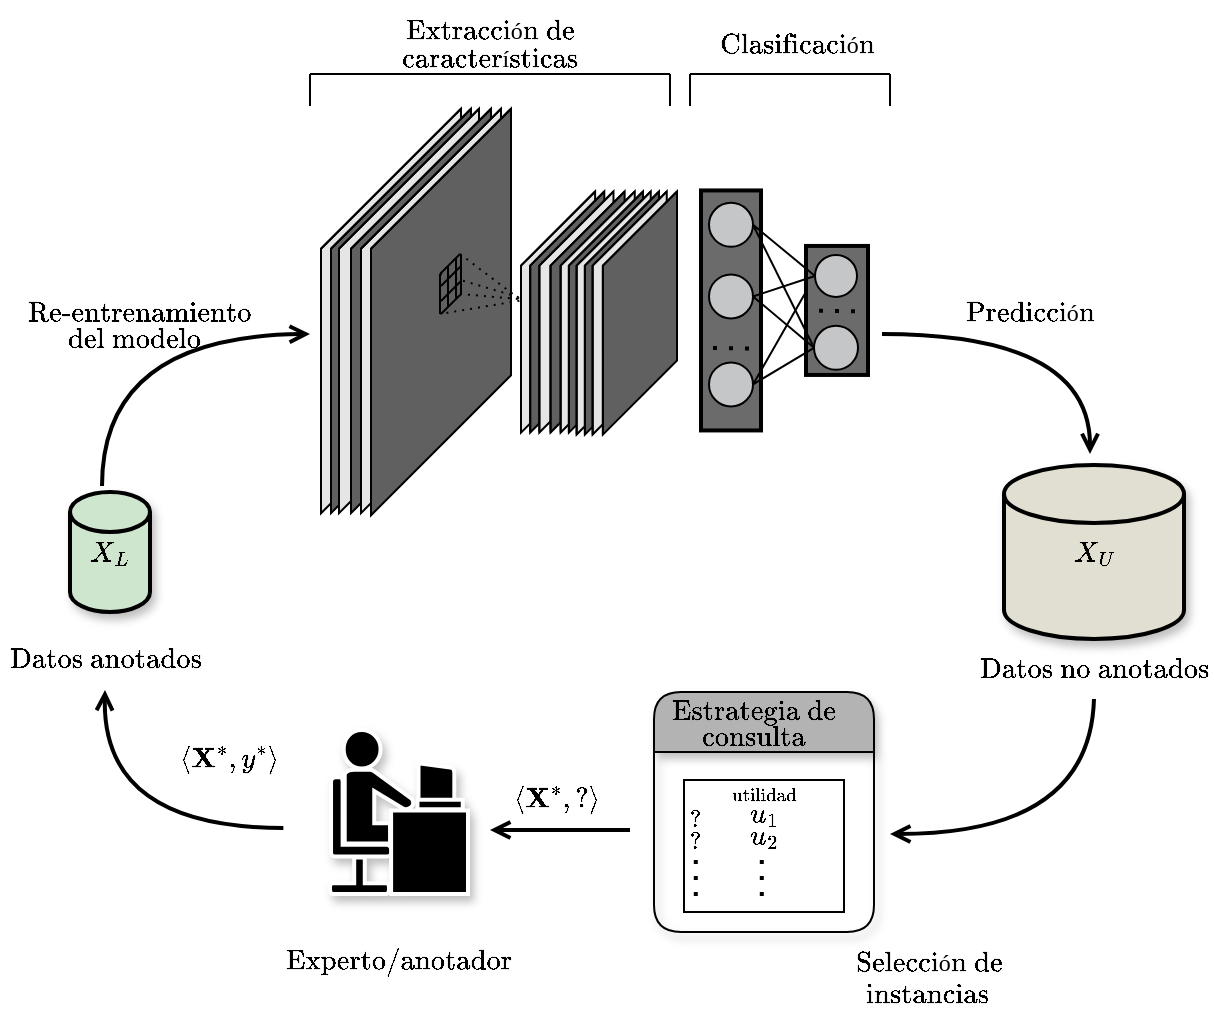 <mxfile version="26.2.9">
  <diagram name="Page-1" id="JL4u2mxxelMSc-7fmqD8">
    <mxGraphModel dx="2659" dy="1301" grid="1" gridSize="5" guides="1" tooltips="1" connect="1" arrows="1" fold="1" page="1" pageScale="1" pageWidth="595" pageHeight="842" math="1" shadow="0">
      <root>
        <mxCell id="0" />
        <mxCell id="1" parent="0" />
        <mxCell id="rzx6ohKTUv5QluDNxmhI-7" value="$$X_L$$" style="strokeWidth=2;html=1;shape=mxgraph.flowchart.database;whiteSpace=wrap;fillColor=#CFE6CE;shadow=1;" parent="1" vertex="1">
          <mxGeometry x="-1480" y="-491" width="40" height="60" as="geometry" />
        </mxCell>
        <mxCell id="rzx6ohKTUv5QluDNxmhI-8" value="$$X_U$$" style="strokeWidth=2;html=1;shape=mxgraph.flowchart.database;whiteSpace=wrap;fillColor=#E1DFD2;shadow=1;" parent="1" vertex="1">
          <mxGeometry x="-1013" y="-504.5" width="90" height="87" as="geometry" />
        </mxCell>
        <mxCell id="rzx6ohKTUv5QluDNxmhI-9" value="" style="shape=mxgraph.cisco.people.androgenous_person;html=1;pointerEvents=1;dashed=0;fillColor=#000000;strokeColor=#ffffff;strokeWidth=2;verticalLabelPosition=bottom;verticalAlign=top;align=center;outlineConnect=0;shadow=1;" parent="1" vertex="1">
          <mxGeometry x="-1350" y="-372" width="69" height="82" as="geometry" />
        </mxCell>
        <mxCell id="rzx6ohKTUv5QluDNxmhI-10" value="" style="swimlane;rounded=1;fillColor=#B3B3B3;swimlaneLine=1;shadow=1;glass=0;swimlaneFillColor=none;gradientColor=none;whiteSpace=wrap;html=1;fontColor=default;labelBackgroundColor=none;labelBorderColor=none;textShadow=0;startSize=30;" parent="1" vertex="1">
          <mxGeometry x="-1188" y="-391" width="110" height="120" as="geometry">
            <mxRectangle x="-851" y="20" width="140" height="30" as="alternateBounds" />
          </mxGeometry>
        </mxCell>
        <mxCell id="rzx6ohKTUv5QluDNxmhI-11" value="" style="rounded=0;whiteSpace=wrap;html=1;" parent="rzx6ohKTUv5QluDNxmhI-10" vertex="1">
          <mxGeometry x="15" y="44" width="80" height="66" as="geometry" />
        </mxCell>
        <mxCell id="rzx6ohKTUv5QluDNxmhI-12" value="&lt;font style=&quot;font-size: 8px;&quot;&gt;$$\text{utilidad}$$&lt;/font&gt;" style="text;html=1;align=center;verticalAlign=middle;whiteSpace=wrap;rounded=0;" parent="rzx6ohKTUv5QluDNxmhI-10" vertex="1">
          <mxGeometry x="10" y="44" width="90" height="16" as="geometry" />
        </mxCell>
        <mxCell id="rzx6ohKTUv5QluDNxmhI-13" value="$$\text{Estrategia de}$$" style="text;html=1;align=center;verticalAlign=middle;whiteSpace=wrap;rounded=0;" parent="rzx6ohKTUv5QluDNxmhI-10" vertex="1">
          <mxGeometry x="20" width="60" height="20" as="geometry" />
        </mxCell>
        <mxCell id="rzx6ohKTUv5QluDNxmhI-14" value="$$\text{consulta}$$" style="text;html=1;align=center;verticalAlign=middle;whiteSpace=wrap;rounded=0;" parent="rzx6ohKTUv5QluDNxmhI-10" vertex="1">
          <mxGeometry x="20" y="13" width="60" height="20" as="geometry" />
        </mxCell>
        <mxCell id="rzx6ohKTUv5QluDNxmhI-15" value="$$u_1$$" style="text;html=1;align=center;verticalAlign=middle;whiteSpace=wrap;rounded=0;" parent="rzx6ohKTUv5QluDNxmhI-10" vertex="1">
          <mxGeometry x="46" y="55" width="18" height="11" as="geometry" />
        </mxCell>
        <mxCell id="rzx6ohKTUv5QluDNxmhI-16" value="$$u_2$$" style="text;html=1;align=center;verticalAlign=middle;whiteSpace=wrap;rounded=0;" parent="rzx6ohKTUv5QluDNxmhI-10" vertex="1">
          <mxGeometry x="46" y="66" width="18" height="11" as="geometry" />
        </mxCell>
        <mxCell id="rzx6ohKTUv5QluDNxmhI-17" value="&lt;font style=&quot;font-size: 10px;&quot;&gt;$$?$$&lt;/font&gt;" style="text;html=1;align=center;verticalAlign=middle;whiteSpace=wrap;rounded=0;" parent="rzx6ohKTUv5QluDNxmhI-10" vertex="1">
          <mxGeometry x="12" y="58" width="18" height="11" as="geometry" />
        </mxCell>
        <mxCell id="rzx6ohKTUv5QluDNxmhI-18" value="" style="endArrow=none;dashed=1;html=1;dashPattern=1 3;strokeWidth=2;rounded=0;" parent="rzx6ohKTUv5QluDNxmhI-10" edge="1">
          <mxGeometry width="50" height="50" relative="1" as="geometry">
            <mxPoint x="20.9" y="102" as="sourcePoint" />
            <mxPoint x="20.9" y="82" as="targetPoint" />
          </mxGeometry>
        </mxCell>
        <mxCell id="rzx6ohKTUv5QluDNxmhI-19" value="&lt;font style=&quot;font-size: 10px;&quot;&gt;$$?$$&lt;/font&gt;" style="text;html=1;align=center;verticalAlign=middle;whiteSpace=wrap;rounded=0;" parent="1" vertex="1">
          <mxGeometry x="-1176" y="-322" width="18" height="11" as="geometry" />
        </mxCell>
        <mxCell id="rzx6ohKTUv5QluDNxmhI-20" value="" style="endArrow=none;dashed=1;html=1;dashPattern=1 3;strokeWidth=2;rounded=0;" parent="1" edge="1">
          <mxGeometry width="50" height="50" relative="1" as="geometry">
            <mxPoint x="-1134.1" y="-289" as="sourcePoint" />
            <mxPoint x="-1134.1" y="-309" as="targetPoint" />
          </mxGeometry>
        </mxCell>
        <mxCell id="rzx6ohKTUv5QluDNxmhI-21" value="$$\text{Datos anotados}$$" style="text;html=1;align=center;verticalAlign=middle;whiteSpace=wrap;rounded=0;" parent="1" vertex="1">
          <mxGeometry x="-1515" y="-422" width="105" height="30" as="geometry" />
        </mxCell>
        <mxCell id="rzx6ohKTUv5QluDNxmhI-22" value="$$\text{Datos no anotados}$$" style="text;html=1;align=center;verticalAlign=middle;whiteSpace=wrap;rounded=0;" parent="1" vertex="1">
          <mxGeometry x="-1027" y="-417.5" width="118" height="30" as="geometry" />
        </mxCell>
        <mxCell id="rzx6ohKTUv5QluDNxmhI-23" value="$$\text{Experto/anotador}$$" style="text;html=1;align=center;verticalAlign=middle;whiteSpace=wrap;rounded=0;" parent="1" vertex="1">
          <mxGeometry x="-1345" y="-271" width="60" height="30" as="geometry" />
        </mxCell>
        <mxCell id="rzx6ohKTUv5QluDNxmhI-24" value="" style="endArrow=open;html=1;rounded=0;exitX=0.5;exitY=1;exitDx=0;exitDy=0;curved=1;endFill=0;strokeWidth=2;" parent="1" source="rzx6ohKTUv5QluDNxmhI-22" edge="1">
          <mxGeometry width="50" height="50" relative="1" as="geometry">
            <mxPoint x="-926" y="-378.5" as="sourcePoint" />
            <mxPoint x="-1070" y="-320" as="targetPoint" />
            <Array as="points">
              <mxPoint x="-970" y="-320" />
            </Array>
          </mxGeometry>
        </mxCell>
        <mxCell id="rzx6ohKTUv5QluDNxmhI-25" value="" style="endArrow=open;html=1;rounded=0;entryX=0.5;entryY=1;entryDx=0;entryDy=0;exitX=0.01;exitY=0.5;exitDx=0;exitDy=0;exitPerimeter=0;strokeWidth=2;endFill=0;curved=1;" parent="1" target="rzx6ohKTUv5QluDNxmhI-21" edge="1">
          <mxGeometry width="50" height="50" relative="1" as="geometry">
            <mxPoint x="-1373.31" y="-323" as="sourcePoint" />
            <mxPoint x="-1464" y="-384" as="targetPoint" />
            <Array as="points">
              <mxPoint x="-1464" y="-323" />
            </Array>
          </mxGeometry>
        </mxCell>
        <mxCell id="rzx6ohKTUv5QluDNxmhI-26" value="" style="endArrow=open;html=1;rounded=0;endFill=0;strokeWidth=2;" parent="1" edge="1">
          <mxGeometry width="50" height="50" relative="1" as="geometry">
            <mxPoint x="-1200" y="-322" as="sourcePoint" />
            <mxPoint x="-1270" y="-322" as="targetPoint" />
          </mxGeometry>
        </mxCell>
        <mxCell id="rzx6ohKTUv5QluDNxmhI-27" value="" style="endArrow=open;html=1;rounded=0;exitX=0.5;exitY=0;exitDx=0;exitDy=0;exitPerimeter=0;strokeWidth=2;endFill=0;curved=1;" parent="1" edge="1">
          <mxGeometry width="50" height="50" relative="1" as="geometry">
            <mxPoint x="-1464" y="-494.0" as="sourcePoint" />
            <mxPoint x="-1360" y="-570" as="targetPoint" />
            <Array as="points">
              <mxPoint x="-1464" y="-569" />
            </Array>
          </mxGeometry>
        </mxCell>
        <mxCell id="rzx6ohKTUv5QluDNxmhI-28" value="" style="endArrow=open;html=1;rounded=0;strokeWidth=2;endFill=0;curved=1;" parent="1" edge="1">
          <mxGeometry width="50" height="50" relative="1" as="geometry">
            <mxPoint x="-1074" y="-570" as="sourcePoint" />
            <mxPoint x="-970" y="-510" as="targetPoint" />
            <Array as="points">
              <mxPoint x="-970" y="-570" />
            </Array>
          </mxGeometry>
        </mxCell>
        <mxCell id="rzx6ohKTUv5QluDNxmhI-29" value="$$\text{Re-entrenamiento}$$" style="text;html=1;align=center;verticalAlign=middle;whiteSpace=wrap;rounded=0;" parent="1" vertex="1">
          <mxGeometry x="-1475" y="-596" width="60" height="30" as="geometry" />
        </mxCell>
        <mxCell id="rzx6ohKTUv5QluDNxmhI-30" value="$$\text{del modelo}$$" style="text;html=1;align=center;verticalAlign=middle;whiteSpace=wrap;rounded=0;" parent="1" vertex="1">
          <mxGeometry x="-1478" y="-582" width="60" height="30" as="geometry" />
        </mxCell>
        <mxCell id="rzx6ohKTUv5QluDNxmhI-31" value="$$\text{Predicción}$$" style="text;html=1;align=center;verticalAlign=middle;whiteSpace=wrap;rounded=0;" parent="1" vertex="1">
          <mxGeometry x="-1030" y="-596" width="60" height="30" as="geometry" />
        </mxCell>
        <mxCell id="rzx6ohKTUv5QluDNxmhI-32" value="$$\text{Selección de}$$" style="text;html=1;align=center;verticalAlign=middle;whiteSpace=wrap;rounded=0;" parent="1" vertex="1">
          <mxGeometry x="-1080" y="-271" width="60" height="30" as="geometry" />
        </mxCell>
        <mxCell id="rzx6ohKTUv5QluDNxmhI-33" value="$$\text{instancias}$$" style="text;html=1;align=center;verticalAlign=middle;whiteSpace=wrap;rounded=0;" parent="1" vertex="1">
          <mxGeometry x="-1081" y="-255" width="60" height="30" as="geometry" />
        </mxCell>
        <mxCell id="rzx6ohKTUv5QluDNxmhI-34" value="$$\langle\textbf{X}^{*},?\rangle$$" style="text;html=1;align=center;verticalAlign=middle;whiteSpace=wrap;rounded=0;" parent="1" vertex="1">
          <mxGeometry x="-1265.97" y="-352" width="60" height="30" as="geometry" />
        </mxCell>
        <mxCell id="rzx6ohKTUv5QluDNxmhI-35" value="$$\langle\textbf{X}^{*},y^{*}\rangle$$" style="text;html=1;align=center;verticalAlign=middle;whiteSpace=wrap;rounded=0;" parent="1" vertex="1">
          <mxGeometry x="-1430" y="-372" width="60" height="30" as="geometry" />
        </mxCell>
        <mxCell id="rzx6ohKTUv5QluDNxmhI-140" value="" style="shape=cube;whiteSpace=wrap;html=1;boundedLbl=1;backgroundOutline=1;darkOpacity=0.05;darkOpacity2=0.1;flipH=1;size=70;" parent="1" vertex="1">
          <mxGeometry x="-1354.5" y="-682.63" width="70" height="202.27" as="geometry" />
        </mxCell>
        <mxCell id="rzx6ohKTUv5QluDNxmhI-141" value="" style="shape=cube;whiteSpace=wrap;html=1;boundedLbl=1;backgroundOutline=1;darkOpacity=0.05;darkOpacity2=0.1;flipH=1;size=70;fillColor=#6B6B6B;strokeColor=#000000;" parent="1" vertex="1">
          <mxGeometry x="-1349.5" y="-682.63" width="70" height="202.2" as="geometry" />
        </mxCell>
        <mxCell id="rzx6ohKTUv5QluDNxmhI-142" value="" style="shape=cube;whiteSpace=wrap;html=1;boundedLbl=1;backgroundOutline=1;darkOpacity=0.05;darkOpacity2=0.1;flipH=1;size=70;" parent="1" vertex="1">
          <mxGeometry x="-1345.5" y="-682.63" width="70" height="202.2" as="geometry" />
        </mxCell>
        <mxCell id="rzx6ohKTUv5QluDNxmhI-143" value="" style="shape=cube;whiteSpace=wrap;html=1;boundedLbl=1;backgroundOutline=1;darkOpacity=0.05;darkOpacity2=0.1;flipH=1;size=70;fillColor=#6B6B6B;strokeColor=#000000;" parent="1" vertex="1">
          <mxGeometry x="-1339.5" y="-682.63" width="70" height="202.2" as="geometry" />
        </mxCell>
        <mxCell id="rzx6ohKTUv5QluDNxmhI-144" value="" style="shape=cube;whiteSpace=wrap;html=1;boundedLbl=1;backgroundOutline=1;darkOpacity=0.05;darkOpacity2=0.1;flipH=1;size=70;" parent="1" vertex="1">
          <mxGeometry x="-1334.5" y="-682.63" width="70" height="202.2" as="geometry" />
        </mxCell>
        <mxCell id="rzx6ohKTUv5QluDNxmhI-145" value="" style="shape=cube;whiteSpace=wrap;html=1;boundedLbl=1;backgroundOutline=1;darkOpacity=0.05;darkOpacity2=0.1;flipH=1;size=70;fillColor=#6B6B6B;strokeColor=#000000;" parent="1" vertex="1">
          <mxGeometry x="-1329.5" y="-682.63" width="70" height="203.27" as="geometry" />
        </mxCell>
        <mxCell id="rzx6ohKTUv5QluDNxmhI-148" value="" style="shape=cube;whiteSpace=wrap;html=1;boundedLbl=1;backgroundOutline=1;darkOpacity=0.05;darkOpacity2=0.1;flipH=1;size=70;" parent="1" vertex="1">
          <mxGeometry x="-1254.5" y="-641.24" width="37.06" height="120.55" as="geometry" />
        </mxCell>
        <mxCell id="rzx6ohKTUv5QluDNxmhI-149" value="" style="shape=cube;whiteSpace=wrap;html=1;boundedLbl=1;backgroundOutline=1;darkOpacity=0.05;darkOpacity2=0.1;flipH=1;size=70;fillColor=#6B6B6B;strokeColor=#000000;" parent="1" vertex="1">
          <mxGeometry x="-1249.91" y="-641.24" width="37.06" height="120.5" as="geometry" />
        </mxCell>
        <mxCell id="rzx6ohKTUv5QluDNxmhI-150" value="" style="shape=cube;whiteSpace=wrap;html=1;boundedLbl=1;backgroundOutline=1;darkOpacity=0.05;darkOpacity2=0.1;flipH=1;size=70;" parent="1" vertex="1">
          <mxGeometry x="-1245.32" y="-641.24" width="37.06" height="120.5" as="geometry" />
        </mxCell>
        <mxCell id="rzx6ohKTUv5QluDNxmhI-151" value="" style="shape=cube;whiteSpace=wrap;html=1;boundedLbl=1;backgroundOutline=1;darkOpacity=0.05;darkOpacity2=0.1;flipH=1;size=70;fillColor=#6B6B6B;strokeColor=#000000;" parent="1" vertex="1">
          <mxGeometry x="-1239.74" y="-641.24" width="37.06" height="120.5" as="geometry" />
        </mxCell>
        <mxCell id="rzx6ohKTUv5QluDNxmhI-152" value="" style="shape=cube;whiteSpace=wrap;html=1;boundedLbl=1;backgroundOutline=1;darkOpacity=0.05;darkOpacity2=0.1;flipH=1;size=70;" parent="1" vertex="1">
          <mxGeometry x="-1234.68" y="-641.24" width="37.06" height="120.5" as="geometry" />
        </mxCell>
        <mxCell id="rzx6ohKTUv5QluDNxmhI-153" value="" style="shape=cube;whiteSpace=wrap;html=1;boundedLbl=1;backgroundOutline=1;darkOpacity=0.05;darkOpacity2=0.1;flipH=1;size=70;fillColor=#6B6B6B;strokeColor=#000000;" parent="1" vertex="1">
          <mxGeometry x="-1230.56" y="-641.24" width="37.06" height="120.55" as="geometry" />
        </mxCell>
        <mxCell id="rzx6ohKTUv5QluDNxmhI-154" value="" style="shape=cube;whiteSpace=wrap;html=1;boundedLbl=1;backgroundOutline=1;darkOpacity=0.05;darkOpacity2=0.1;flipH=1;size=70;" parent="1" vertex="1">
          <mxGeometry x="-1226.68" y="-641.24" width="37.06" height="121.5" as="geometry" />
        </mxCell>
        <mxCell id="rzx6ohKTUv5QluDNxmhI-155" value="" style="shape=cube;whiteSpace=wrap;html=1;boundedLbl=1;backgroundOutline=1;darkOpacity=0.05;darkOpacity2=0.1;flipH=1;size=70;fillColor=#6B6B6B;strokeColor=#000000;" parent="1" vertex="1">
          <mxGeometry x="-1222.56" y="-641.24" width="37.06" height="121.55" as="geometry" />
        </mxCell>
        <mxCell id="rzx6ohKTUv5QluDNxmhI-156" value="" style="shape=cube;whiteSpace=wrap;html=1;boundedLbl=1;backgroundOutline=1;darkOpacity=0.05;darkOpacity2=0.1;flipH=1;size=70;" parent="1" vertex="1">
          <mxGeometry x="-1218.68" y="-641.24" width="37.06" height="121.5" as="geometry" />
        </mxCell>
        <mxCell id="rzx6ohKTUv5QluDNxmhI-157" value="" style="shape=cube;whiteSpace=wrap;html=1;boundedLbl=1;backgroundOutline=1;darkOpacity=0.05;darkOpacity2=0.1;flipH=1;size=70;fillColor=#6B6B6B;strokeColor=#000000;" parent="1" vertex="1">
          <mxGeometry x="-1213.56" y="-641.24" width="37.06" height="121.55" as="geometry" />
        </mxCell>
        <mxCell id="rzx6ohKTUv5QluDNxmhI-163" value="" style="group;rotation=0;fillColor=#6B6B6B;strokeColor=#000000;container=0;strokeWidth=2;" parent="1" vertex="1" connectable="0">
          <mxGeometry x="-1164.5" y="-641.78" width="30" height="120" as="geometry" />
        </mxCell>
        <mxCell id="rzx6ohKTUv5QluDNxmhI-168" value="" style="endArrow=none;html=1;rounded=0;entryX=0;entryY=0.5;entryDx=0;entryDy=0;exitX=1;exitY=0.5;exitDx=0;exitDy=0;" parent="1" source="rzx6ohKTUv5QluDNxmhI-177" target="rzx6ohKTUv5QluDNxmhI-160" edge="1">
          <mxGeometry width="50" height="50" relative="1" as="geometry">
            <mxPoint x="-1137.0" y="-496.13" as="sourcePoint" />
            <mxPoint x="-1116.258" y="-466.773" as="targetPoint" />
          </mxGeometry>
        </mxCell>
        <mxCell id="rzx6ohKTUv5QluDNxmhI-176" value="" style="endArrow=none;dashed=1;html=1;dashPattern=1 3;strokeWidth=2;rounded=0;" parent="1" edge="1">
          <mxGeometry width="50" height="50" relative="1" as="geometry">
            <mxPoint x="-1158.498" y="-563.017" as="sourcePoint" />
            <mxPoint x="-1138.5" y="-562.72" as="targetPoint" />
          </mxGeometry>
        </mxCell>
        <mxCell id="rzx6ohKTUv5QluDNxmhI-159" value="" style="rounded=0;whiteSpace=wrap;html=1;fillColor=#6B6B6B;strokeColor=#000000;rotation=0;strokeWidth=2;" parent="1" vertex="1">
          <mxGeometry x="-1112" y="-614.03" width="31" height="64.5" as="geometry" />
        </mxCell>
        <mxCell id="rzx6ohKTUv5QluDNxmhI-160" value="" style="ellipse;whiteSpace=wrap;html=1;aspect=fixed;fillColor=#C4C6C8;rotation=0;" parent="1" vertex="1">
          <mxGeometry x="-1107.498" y="-609.533" width="21" height="21" as="geometry" />
        </mxCell>
        <mxCell id="rzx6ohKTUv5QluDNxmhI-161" value="" style="ellipse;whiteSpace=wrap;html=1;aspect=fixed;fillColor=#C4C6C8;rotation=0;" parent="1" vertex="1">
          <mxGeometry x="-1107.998" y="-574.093" width="22" height="22" as="geometry" />
        </mxCell>
        <mxCell id="rzx6ohKTUv5QluDNxmhI-177" value="" style="ellipse;whiteSpace=wrap;html=1;aspect=fixed;fillColor=#C4C6C8;rotation=0;" parent="1" vertex="1">
          <mxGeometry x="-1160.498" y="-555.783" width="22" height="22" as="geometry" />
        </mxCell>
        <mxCell id="rzx6ohKTUv5QluDNxmhI-178" value="" style="ellipse;whiteSpace=wrap;html=1;aspect=fixed;fillColor=#C4C6C8;rotation=0;" parent="1" vertex="1">
          <mxGeometry x="-1160.498" y="-599.783" width="22" height="22" as="geometry" />
        </mxCell>
        <mxCell id="rzx6ohKTUv5QluDNxmhI-179" value="" style="ellipse;whiteSpace=wrap;html=1;aspect=fixed;fillColor=#C4C6C8;rotation=0;" parent="1" vertex="1">
          <mxGeometry x="-1160.498" y="-635.593" width="22" height="22" as="geometry" />
        </mxCell>
        <mxCell id="rzx6ohKTUv5QluDNxmhI-164" value="" style="endArrow=none;html=1;rounded=0;entryX=0;entryY=0.5;entryDx=0;entryDy=0;exitX=1;exitY=0.5;exitDx=0;exitDy=0;" parent="1" source="rzx6ohKTUv5QluDNxmhI-179" target="rzx6ohKTUv5QluDNxmhI-160" edge="1">
          <mxGeometry width="50" height="50" relative="1" as="geometry">
            <mxPoint x="-1137.0" y="-659.22" as="sourcePoint" />
            <mxPoint x="-1117.258" y="-666.773" as="targetPoint" />
          </mxGeometry>
        </mxCell>
        <mxCell id="rzx6ohKTUv5QluDNxmhI-165" value="" style="endArrow=none;html=1;rounded=0;entryX=0;entryY=0.5;entryDx=0;entryDy=0;exitX=1;exitY=0.5;exitDx=0;exitDy=0;" parent="1" source="rzx6ohKTUv5QluDNxmhI-179" target="rzx6ohKTUv5QluDNxmhI-161" edge="1">
          <mxGeometry width="50" height="50" relative="1" as="geometry">
            <mxPoint x="-1137.0" y="-659.22" as="sourcePoint" />
            <mxPoint x="-1091.258" y="-656.773" as="targetPoint" />
          </mxGeometry>
        </mxCell>
        <mxCell id="rzx6ohKTUv5QluDNxmhI-166" value="" style="endArrow=none;html=1;rounded=0;entryX=0;entryY=0.5;entryDx=0;entryDy=0;exitX=1;exitY=0.5;exitDx=0;exitDy=0;" parent="1" source="rzx6ohKTUv5QluDNxmhI-178" target="rzx6ohKTUv5QluDNxmhI-160" edge="1">
          <mxGeometry width="50" height="50" relative="1" as="geometry">
            <mxPoint x="-1137.0" y="-597.5" as="sourcePoint" />
            <mxPoint x="-1042.258" y="-547.773" as="targetPoint" />
          </mxGeometry>
        </mxCell>
        <mxCell id="rzx6ohKTUv5QluDNxmhI-167" value="" style="endArrow=none;html=1;rounded=0;entryX=0;entryY=0.5;entryDx=0;entryDy=0;exitX=1;exitY=0.5;exitDx=0;exitDy=0;" parent="1" source="rzx6ohKTUv5QluDNxmhI-178" target="rzx6ohKTUv5QluDNxmhI-161" edge="1">
          <mxGeometry width="50" height="50" relative="1" as="geometry">
            <mxPoint x="-1137.0" y="-597.5" as="sourcePoint" />
            <mxPoint x="-1022.258" y="-476.773" as="targetPoint" />
          </mxGeometry>
        </mxCell>
        <mxCell id="rzx6ohKTUv5QluDNxmhI-169" value="" style="endArrow=none;html=1;rounded=0;entryX=0;entryY=0.5;entryDx=0;entryDy=0;exitX=1;exitY=0.5;exitDx=0;exitDy=0;" parent="1" source="rzx6ohKTUv5QluDNxmhI-177" target="rzx6ohKTUv5QluDNxmhI-161" edge="1">
          <mxGeometry width="50" height="50" relative="1" as="geometry">
            <mxPoint x="-1137.0" y="-496.13" as="sourcePoint" />
            <mxPoint x="-1001.258" y="-456.773" as="targetPoint" />
          </mxGeometry>
        </mxCell>
        <mxCell id="rzx6ohKTUv5QluDNxmhI-180" value="" style="endArrow=none;dashed=1;html=1;dashPattern=1 3;strokeWidth=2;rounded=0;" parent="1" edge="1">
          <mxGeometry width="50" height="50" relative="1" as="geometry">
            <mxPoint x="-1105.498" y="-581.667" as="sourcePoint" />
            <mxPoint x="-1085.5" y="-581.37" as="targetPoint" />
          </mxGeometry>
        </mxCell>
        <mxCell id="rzx6ohKTUv5QluDNxmhI-182" value="$$\text{Extracción de}$$" style="text;html=1;align=center;verticalAlign=middle;whiteSpace=wrap;rounded=0;" parent="1" vertex="1">
          <mxGeometry x="-1299.74" y="-737" width="60" height="30" as="geometry" />
        </mxCell>
        <mxCell id="rzx6ohKTUv5QluDNxmhI-183" value="$$\text{características}$$" style="text;html=1;align=center;verticalAlign=middle;whiteSpace=wrap;rounded=0;" parent="1" vertex="1">
          <mxGeometry x="-1299.74" y="-723" width="60" height="30" as="geometry" />
        </mxCell>
        <mxCell id="rzx6ohKTUv5QluDNxmhI-184" value="" style="group;strokeColor=none;rounded=0;strokeWidth=1;perimeterSpacing=0;" parent="1" vertex="1" connectable="0">
          <mxGeometry x="-1360" y="-700" width="180" height="16" as="geometry" />
        </mxCell>
        <mxCell id="rzx6ohKTUv5QluDNxmhI-185" value="" style="endArrow=none;html=1;rounded=0;" parent="rzx6ohKTUv5QluDNxmhI-184" edge="1">
          <mxGeometry width="50" height="50" relative="1" as="geometry">
            <mxPoint as="sourcePoint" />
            <mxPoint x="180" as="targetPoint" />
          </mxGeometry>
        </mxCell>
        <mxCell id="rzx6ohKTUv5QluDNxmhI-186" value="" style="endArrow=none;html=1;rounded=0;" parent="rzx6ohKTUv5QluDNxmhI-184" edge="1">
          <mxGeometry width="50" height="50" relative="1" as="geometry">
            <mxPoint y="16" as="sourcePoint" />
            <mxPoint as="targetPoint" />
          </mxGeometry>
        </mxCell>
        <mxCell id="rzx6ohKTUv5QluDNxmhI-187" value="" style="endArrow=none;html=1;rounded=0;" parent="rzx6ohKTUv5QluDNxmhI-184" edge="1">
          <mxGeometry width="50" height="50" relative="1" as="geometry">
            <mxPoint x="180" y="16" as="sourcePoint" />
            <mxPoint x="180" as="targetPoint" />
          </mxGeometry>
        </mxCell>
        <mxCell id="rzx6ohKTUv5QluDNxmhI-195" value="$$\text{Clasificación}$$" style="text;html=1;align=center;verticalAlign=middle;whiteSpace=wrap;rounded=0;" parent="1" vertex="1">
          <mxGeometry x="-1146" y="-730" width="60" height="30" as="geometry" />
        </mxCell>
        <mxCell id="rzx6ohKTUv5QluDNxmhI-196" value="" style="group;strokeColor=none;rounded=0;strokeWidth=1;perimeterSpacing=0;" parent="1" vertex="1" connectable="0">
          <mxGeometry x="-1170" y="-700" width="100" height="16" as="geometry" />
        </mxCell>
        <mxCell id="rzx6ohKTUv5QluDNxmhI-197" value="" style="endArrow=none;html=1;rounded=0;" parent="rzx6ohKTUv5QluDNxmhI-196" edge="1">
          <mxGeometry width="50" height="50" relative="1" as="geometry">
            <mxPoint as="sourcePoint" />
            <mxPoint x="100" as="targetPoint" />
          </mxGeometry>
        </mxCell>
        <mxCell id="rzx6ohKTUv5QluDNxmhI-198" value="" style="endArrow=none;html=1;rounded=0;" parent="rzx6ohKTUv5QluDNxmhI-196" edge="1">
          <mxGeometry width="50" height="50" relative="1" as="geometry">
            <mxPoint y="16" as="sourcePoint" />
            <mxPoint as="targetPoint" />
          </mxGeometry>
        </mxCell>
        <mxCell id="rzx6ohKTUv5QluDNxmhI-199" value="" style="endArrow=none;html=1;rounded=0;" parent="rzx6ohKTUv5QluDNxmhI-196" edge="1">
          <mxGeometry width="50" height="50" relative="1" as="geometry">
            <mxPoint x="100" y="16" as="sourcePoint" />
            <mxPoint x="100" as="targetPoint" />
          </mxGeometry>
        </mxCell>
        <mxCell id="bEdzFMG7vRe1HbjhC_lK-17" value="" style="endArrow=none;html=1;rounded=0;exitX=0.507;exitY=0.505;exitDx=0;exitDy=0;exitPerimeter=0;" parent="1" source="rzx6ohKTUv5QluDNxmhI-145" edge="1">
          <mxGeometry width="50" height="50" relative="1" as="geometry">
            <mxPoint x="-1345" y="-550" as="sourcePoint" />
            <mxPoint x="-1295" y="-600" as="targetPoint" />
          </mxGeometry>
        </mxCell>
        <mxCell id="bEdzFMG7vRe1HbjhC_lK-18" value="" style="endArrow=none;html=1;rounded=0;" parent="1" edge="1">
          <mxGeometry width="50" height="50" relative="1" as="geometry">
            <mxPoint x="-1295" y="-600" as="sourcePoint" />
            <mxPoint x="-1285" y="-610" as="targetPoint" />
          </mxGeometry>
        </mxCell>
        <mxCell id="bEdzFMG7vRe1HbjhC_lK-19" value="" style="endArrow=none;html=1;rounded=0;exitX=0.507;exitY=0.505;exitDx=0;exitDy=0;exitPerimeter=0;" parent="1" edge="1">
          <mxGeometry width="50" height="50" relative="1" as="geometry">
            <mxPoint x="-1284.5" y="-589.53" as="sourcePoint" />
            <mxPoint x="-1284.5" y="-609.53" as="targetPoint" />
          </mxGeometry>
        </mxCell>
        <mxCell id="bEdzFMG7vRe1HbjhC_lK-23" value="" style="endArrow=none;html=1;rounded=0;exitX=0.507;exitY=0.505;exitDx=0;exitDy=0;exitPerimeter=0;" parent="1" edge="1">
          <mxGeometry width="50" height="50" relative="1" as="geometry">
            <mxPoint x="-1291" y="-584" as="sourcePoint" />
            <mxPoint x="-1291" y="-604" as="targetPoint" />
          </mxGeometry>
        </mxCell>
        <mxCell id="bEdzFMG7vRe1HbjhC_lK-24" value="" style="endArrow=none;html=1;rounded=0;exitX=0.507;exitY=0.505;exitDx=0;exitDy=0;exitPerimeter=0;" parent="1" edge="1">
          <mxGeometry width="50" height="50" relative="1" as="geometry">
            <mxPoint x="-1287" y="-588" as="sourcePoint" />
            <mxPoint x="-1287" y="-608" as="targetPoint" />
          </mxGeometry>
        </mxCell>
        <mxCell id="bEdzFMG7vRe1HbjhC_lK-26" value="" style="endArrow=none;html=1;rounded=0;" parent="1" edge="1">
          <mxGeometry width="50" height="50" relative="1" as="geometry">
            <mxPoint x="-1294.5" y="-594.03" as="sourcePoint" />
            <mxPoint x="-1284.5" y="-604.03" as="targetPoint" />
          </mxGeometry>
        </mxCell>
        <mxCell id="bEdzFMG7vRe1HbjhC_lK-27" value="" style="endArrow=none;html=1;rounded=0;" parent="1" edge="1">
          <mxGeometry width="50" height="50" relative="1" as="geometry">
            <mxPoint x="-1294.5" y="-586.53" as="sourcePoint" />
            <mxPoint x="-1284.5" y="-596.53" as="targetPoint" />
          </mxGeometry>
        </mxCell>
        <mxCell id="bEdzFMG7vRe1HbjhC_lK-28" value="" style="endArrow=none;html=1;rounded=0;" parent="1" edge="1">
          <mxGeometry width="50" height="50" relative="1" as="geometry">
            <mxPoint x="-1294.5" y="-580" as="sourcePoint" />
            <mxPoint x="-1284.5" y="-590" as="targetPoint" />
          </mxGeometry>
        </mxCell>
        <mxCell id="bEdzFMG7vRe1HbjhC_lK-29" value="" style="endArrow=none;dashed=1;html=1;dashPattern=1 3;strokeWidth=1;rounded=0;entryX=1.024;entryY=0.445;entryDx=0;entryDy=0;entryPerimeter=0;" parent="1" target="rzx6ohKTUv5QluDNxmhI-148" edge="1">
          <mxGeometry width="50" height="50" relative="1" as="geometry">
            <mxPoint x="-1285" y="-610" as="sourcePoint" />
            <mxPoint x="-1240" y="-630" as="targetPoint" />
          </mxGeometry>
        </mxCell>
        <mxCell id="bEdzFMG7vRe1HbjhC_lK-30" value="" style="endArrow=none;dashed=1;html=1;dashPattern=1 3;strokeWidth=1;rounded=0;entryX=1.022;entryY=0.439;entryDx=0;entryDy=0;entryPerimeter=0;" parent="1" target="rzx6ohKTUv5QluDNxmhI-148" edge="1">
          <mxGeometry width="50" height="50" relative="1" as="geometry">
            <mxPoint x="-1295" y="-600" as="sourcePoint" />
            <mxPoint x="-1255" y="-585" as="targetPoint" />
          </mxGeometry>
        </mxCell>
        <mxCell id="bEdzFMG7vRe1HbjhC_lK-31" value="" style="endArrow=none;dashed=1;html=1;dashPattern=1 3;strokeWidth=1;rounded=0;exitX=1.022;exitY=0.453;exitDx=0;exitDy=0;exitPerimeter=0;" parent="1" source="rzx6ohKTUv5QluDNxmhI-148" edge="1">
          <mxGeometry width="50" height="50" relative="1" as="geometry">
            <mxPoint x="-1325" y="-530" as="sourcePoint" />
            <mxPoint x="-1295" y="-580" as="targetPoint" />
          </mxGeometry>
        </mxCell>
        <mxCell id="bEdzFMG7vRe1HbjhC_lK-32" value="" style="endArrow=none;dashed=1;html=1;dashPattern=1 3;strokeWidth=1;rounded=0;entryX=1.026;entryY=0.446;entryDx=0;entryDy=0;entryPerimeter=0;" parent="1" target="rzx6ohKTUv5QluDNxmhI-148" edge="1">
          <mxGeometry width="50" height="50" relative="1" as="geometry">
            <mxPoint x="-1285" y="-590" as="sourcePoint" />
            <mxPoint x="-1255" y="-585" as="targetPoint" />
          </mxGeometry>
        </mxCell>
      </root>
    </mxGraphModel>
  </diagram>
</mxfile>
